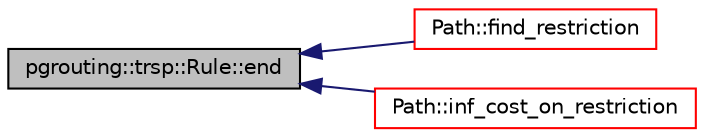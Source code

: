 digraph "pgrouting::trsp::Rule::end"
{
  edge [fontname="Helvetica",fontsize="10",labelfontname="Helvetica",labelfontsize="10"];
  node [fontname="Helvetica",fontsize="10",shape=record];
  rankdir="LR";
  Node17 [label="pgrouting::trsp::Rule::end",height=0.2,width=0.4,color="black", fillcolor="grey75", style="filled", fontcolor="black"];
  Node17 -> Node18 [dir="back",color="midnightblue",fontsize="10",style="solid",fontname="Helvetica"];
  Node18 [label="Path::find_restriction",height=0.2,width=0.4,color="red", fillcolor="white", style="filled",URL="$classPath.html#a98b4f4769d6dfa08de9efe13bfa604d3",tooltip="get the iterator of the path where the (restriction) rule starts "];
  Node17 -> Node22 [dir="back",color="midnightblue",fontsize="10",style="solid",fontname="Helvetica"];
  Node22 [label="Path::inf_cost_on_restriction",height=0.2,width=0.4,color="red", fillcolor="white", style="filled",URL="$classPath.html#aaf958c0083bb91143a36c25cda1ebeb4"];
}

